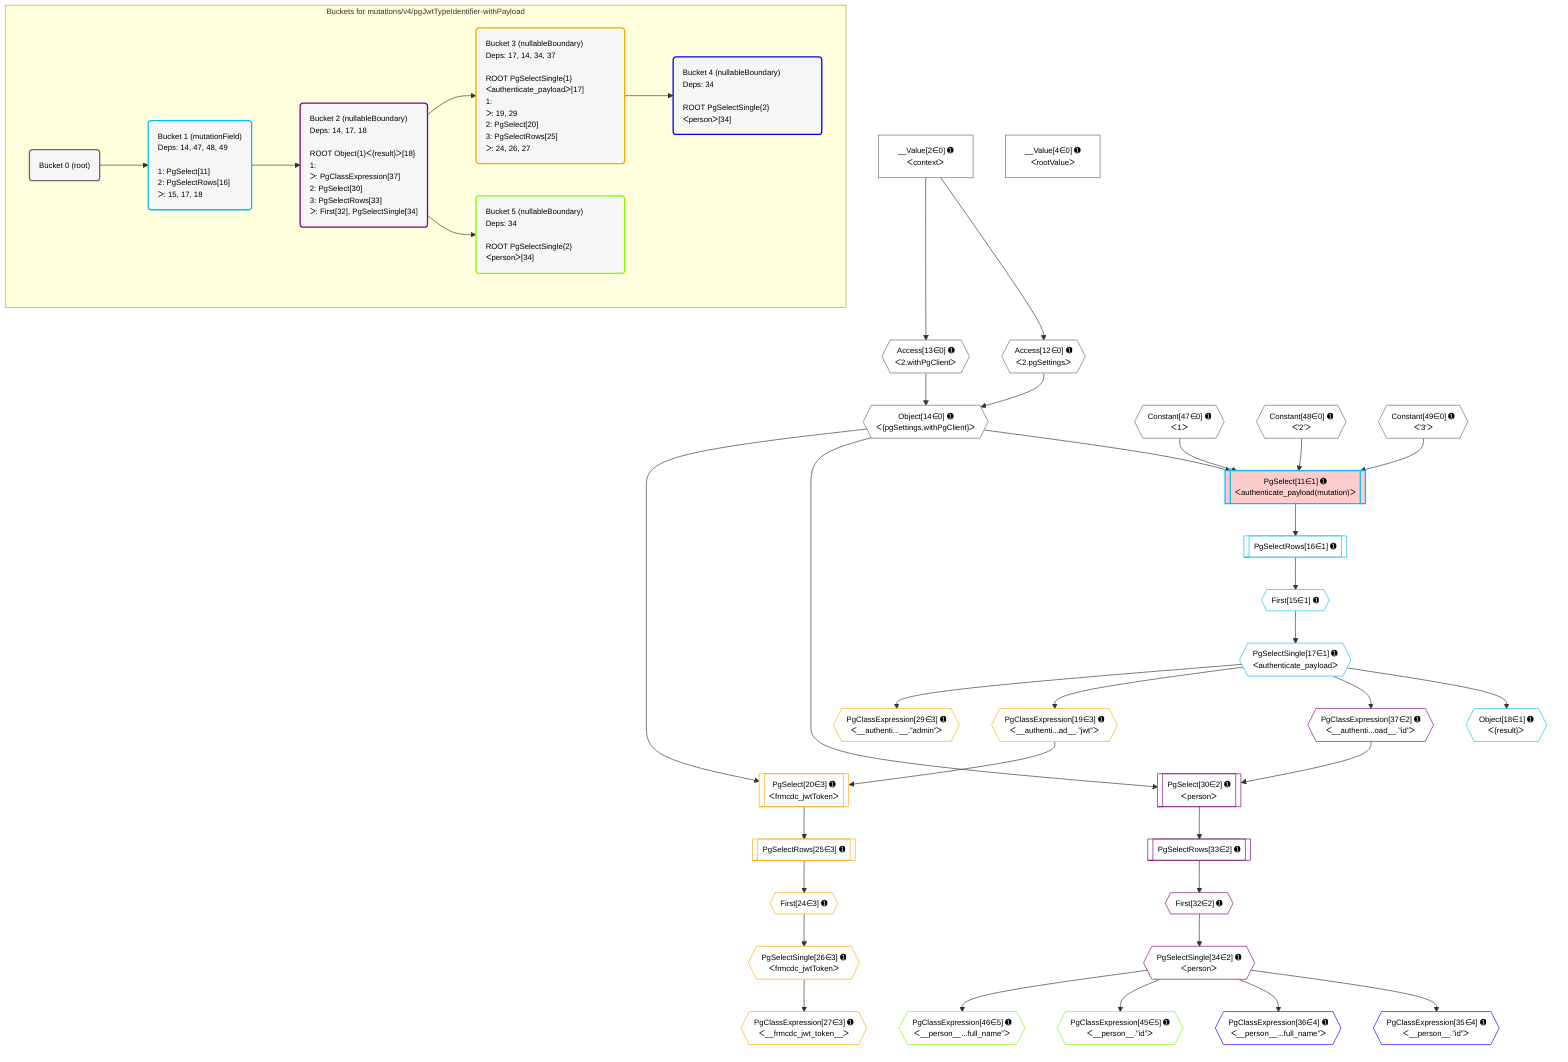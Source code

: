 %%{init: {'themeVariables': { 'fontSize': '12px'}}}%%
graph TD
    classDef path fill:#eee,stroke:#000,color:#000
    classDef plan fill:#fff,stroke-width:1px,color:#000
    classDef itemplan fill:#fff,stroke-width:2px,color:#000
    classDef unbatchedplan fill:#dff,stroke-width:1px,color:#000
    classDef sideeffectplan fill:#fcc,stroke-width:2px,color:#000
    classDef bucket fill:#f6f6f6,color:#000,stroke-width:2px,text-align:left


    %% plan dependencies
    Object14{{"Object[14∈0] ➊<br />ᐸ{pgSettings,withPgClient}ᐳ"}}:::plan
    Access12{{"Access[12∈0] ➊<br />ᐸ2.pgSettingsᐳ"}}:::plan
    Access13{{"Access[13∈0] ➊<br />ᐸ2.withPgClientᐳ"}}:::plan
    Access12 & Access13 --> Object14
    __Value2["__Value[2∈0] ➊<br />ᐸcontextᐳ"]:::plan
    __Value2 --> Access12
    __Value2 --> Access13
    __Value4["__Value[4∈0] ➊<br />ᐸrootValueᐳ"]:::plan
    Constant47{{"Constant[47∈0] ➊<br />ᐸ1ᐳ"}}:::plan
    Constant48{{"Constant[48∈0] ➊<br />ᐸ'2'ᐳ"}}:::plan
    Constant49{{"Constant[49∈0] ➊<br />ᐸ'3'ᐳ"}}:::plan
    PgSelect11[["PgSelect[11∈1] ➊<br />ᐸauthenticate_payload(mutation)ᐳ"]]:::sideeffectplan
    Object14 & Constant47 & Constant48 & Constant49 --> PgSelect11
    First15{{"First[15∈1] ➊"}}:::plan
    PgSelectRows16[["PgSelectRows[16∈1] ➊"]]:::plan
    PgSelectRows16 --> First15
    PgSelect11 --> PgSelectRows16
    PgSelectSingle17{{"PgSelectSingle[17∈1] ➊<br />ᐸauthenticate_payloadᐳ"}}:::plan
    First15 --> PgSelectSingle17
    Object18{{"Object[18∈1] ➊<br />ᐸ{result}ᐳ"}}:::plan
    PgSelectSingle17 --> Object18
    PgSelect30[["PgSelect[30∈2] ➊<br />ᐸpersonᐳ"]]:::plan
    PgClassExpression37{{"PgClassExpression[37∈2] ➊<br />ᐸ__authenti...oad__.”id”ᐳ"}}:::plan
    Object14 & PgClassExpression37 --> PgSelect30
    First32{{"First[32∈2] ➊"}}:::plan
    PgSelectRows33[["PgSelectRows[33∈2] ➊"]]:::plan
    PgSelectRows33 --> First32
    PgSelect30 --> PgSelectRows33
    PgSelectSingle34{{"PgSelectSingle[34∈2] ➊<br />ᐸpersonᐳ"}}:::plan
    First32 --> PgSelectSingle34
    PgSelectSingle17 --> PgClassExpression37
    PgSelect20[["PgSelect[20∈3] ➊<br />ᐸfrmcdc_jwtTokenᐳ"]]:::plan
    PgClassExpression19{{"PgClassExpression[19∈3] ➊<br />ᐸ__authenti...ad__.”jwt”ᐳ"}}:::plan
    Object14 & PgClassExpression19 --> PgSelect20
    PgSelectSingle17 --> PgClassExpression19
    First24{{"First[24∈3] ➊"}}:::plan
    PgSelectRows25[["PgSelectRows[25∈3] ➊"]]:::plan
    PgSelectRows25 --> First24
    PgSelect20 --> PgSelectRows25
    PgSelectSingle26{{"PgSelectSingle[26∈3] ➊<br />ᐸfrmcdc_jwtTokenᐳ"}}:::plan
    First24 --> PgSelectSingle26
    PgClassExpression27{{"PgClassExpression[27∈3] ➊<br />ᐸ__frmcdc_jwt_token__ᐳ"}}:::plan
    PgSelectSingle26 --> PgClassExpression27
    PgClassExpression29{{"PgClassExpression[29∈3] ➊<br />ᐸ__authenti...__.”admin”ᐳ"}}:::plan
    PgSelectSingle17 --> PgClassExpression29
    PgClassExpression35{{"PgClassExpression[35∈4] ➊<br />ᐸ__person__.”id”ᐳ"}}:::plan
    PgSelectSingle34 --> PgClassExpression35
    PgClassExpression36{{"PgClassExpression[36∈4] ➊<br />ᐸ__person__...full_name”ᐳ"}}:::plan
    PgSelectSingle34 --> PgClassExpression36
    PgClassExpression45{{"PgClassExpression[45∈5] ➊<br />ᐸ__person__.”id”ᐳ"}}:::plan
    PgSelectSingle34 --> PgClassExpression45
    PgClassExpression46{{"PgClassExpression[46∈5] ➊<br />ᐸ__person__...full_name”ᐳ"}}:::plan
    PgSelectSingle34 --> PgClassExpression46

    %% define steps

    subgraph "Buckets for mutations/v4/pgJwtTypeIdentifier-withPayload"
    Bucket0("Bucket 0 (root)"):::bucket
    classDef bucket0 stroke:#696969
    class Bucket0,__Value2,__Value4,Access12,Access13,Object14,Constant47,Constant48,Constant49 bucket0
    Bucket1("Bucket 1 (mutationField)<br />Deps: 14, 47, 48, 49<br /><br />1: PgSelect[11]<br />2: PgSelectRows[16]<br />ᐳ: 15, 17, 18"):::bucket
    classDef bucket1 stroke:#00bfff
    class Bucket1,PgSelect11,First15,PgSelectRows16,PgSelectSingle17,Object18 bucket1
    Bucket2("Bucket 2 (nullableBoundary)<br />Deps: 14, 17, 18<br /><br />ROOT Object{1}ᐸ{result}ᐳ[18]<br />1: <br />ᐳ: PgClassExpression[37]<br />2: PgSelect[30]<br />3: PgSelectRows[33]<br />ᐳ: First[32], PgSelectSingle[34]"):::bucket
    classDef bucket2 stroke:#7f007f
    class Bucket2,PgSelect30,First32,PgSelectRows33,PgSelectSingle34,PgClassExpression37 bucket2
    Bucket3("Bucket 3 (nullableBoundary)<br />Deps: 17, 14, 34, 37<br /><br />ROOT PgSelectSingle{1}ᐸauthenticate_payloadᐳ[17]<br />1: <br />ᐳ: 19, 29<br />2: PgSelect[20]<br />3: PgSelectRows[25]<br />ᐳ: 24, 26, 27"):::bucket
    classDef bucket3 stroke:#ffa500
    class Bucket3,PgClassExpression19,PgSelect20,First24,PgSelectRows25,PgSelectSingle26,PgClassExpression27,PgClassExpression29 bucket3
    Bucket4("Bucket 4 (nullableBoundary)<br />Deps: 34<br /><br />ROOT PgSelectSingle{2}ᐸpersonᐳ[34]"):::bucket
    classDef bucket4 stroke:#0000ff
    class Bucket4,PgClassExpression35,PgClassExpression36 bucket4
    Bucket5("Bucket 5 (nullableBoundary)<br />Deps: 34<br /><br />ROOT PgSelectSingle{2}ᐸpersonᐳ[34]"):::bucket
    classDef bucket5 stroke:#7fff00
    class Bucket5,PgClassExpression45,PgClassExpression46 bucket5
    Bucket0 --> Bucket1
    Bucket1 --> Bucket2
    Bucket2 --> Bucket3 & Bucket5
    Bucket3 --> Bucket4
    end
